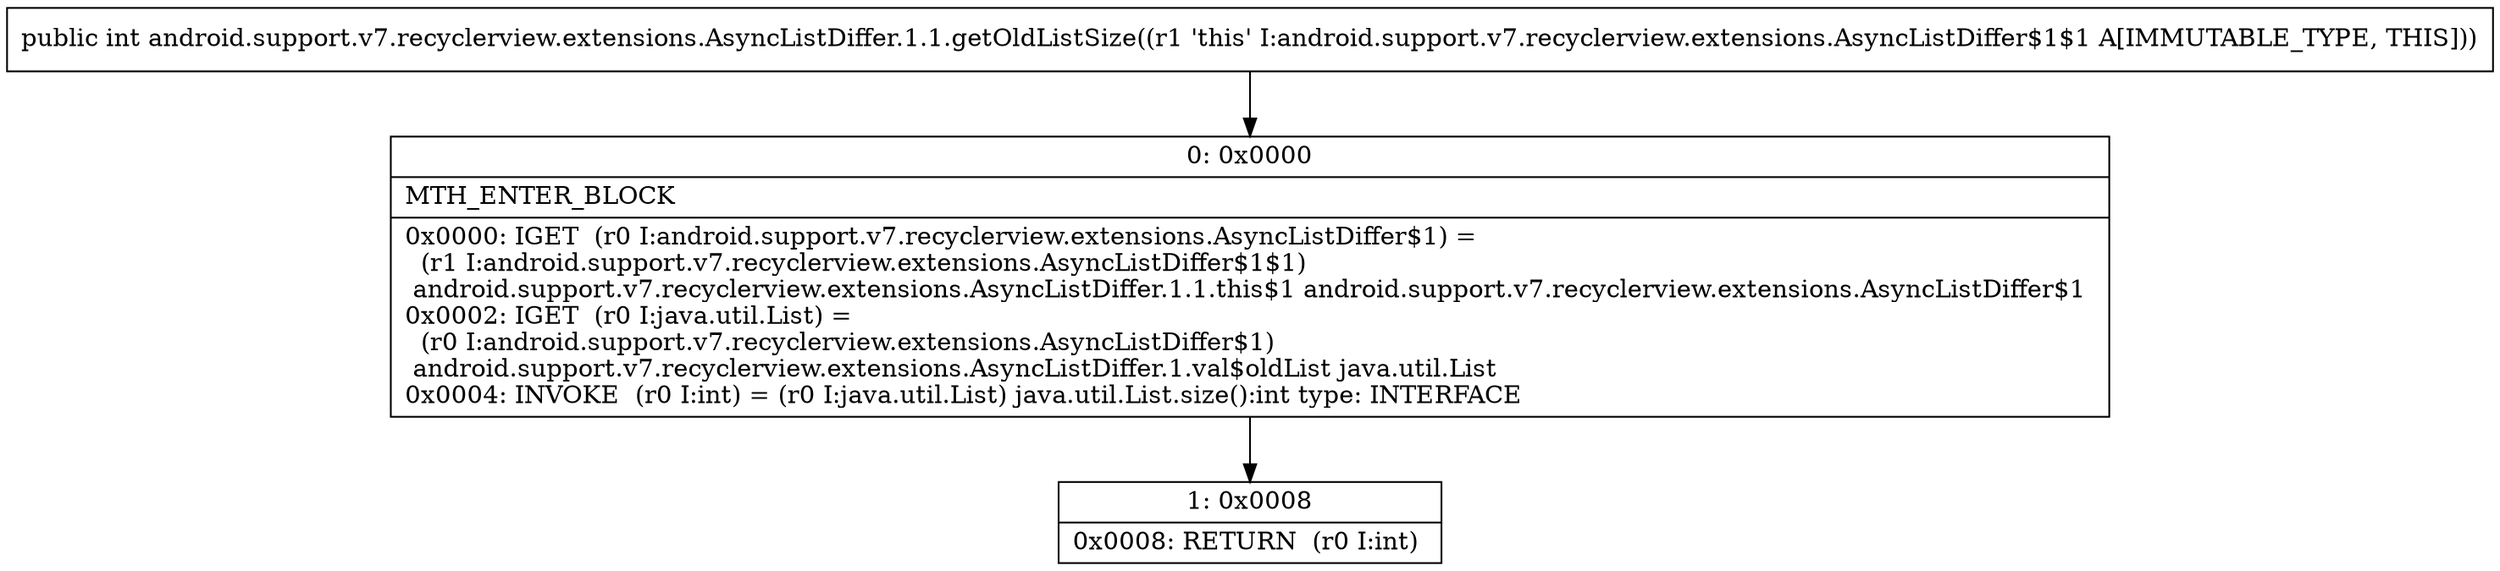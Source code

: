 digraph "CFG forandroid.support.v7.recyclerview.extensions.AsyncListDiffer.1.1.getOldListSize()I" {
Node_0 [shape=record,label="{0\:\ 0x0000|MTH_ENTER_BLOCK\l|0x0000: IGET  (r0 I:android.support.v7.recyclerview.extensions.AsyncListDiffer$1) = \l  (r1 I:android.support.v7.recyclerview.extensions.AsyncListDiffer$1$1)\l android.support.v7.recyclerview.extensions.AsyncListDiffer.1.1.this$1 android.support.v7.recyclerview.extensions.AsyncListDiffer$1 \l0x0002: IGET  (r0 I:java.util.List) = \l  (r0 I:android.support.v7.recyclerview.extensions.AsyncListDiffer$1)\l android.support.v7.recyclerview.extensions.AsyncListDiffer.1.val$oldList java.util.List \l0x0004: INVOKE  (r0 I:int) = (r0 I:java.util.List) java.util.List.size():int type: INTERFACE \l}"];
Node_1 [shape=record,label="{1\:\ 0x0008|0x0008: RETURN  (r0 I:int) \l}"];
MethodNode[shape=record,label="{public int android.support.v7.recyclerview.extensions.AsyncListDiffer.1.1.getOldListSize((r1 'this' I:android.support.v7.recyclerview.extensions.AsyncListDiffer$1$1 A[IMMUTABLE_TYPE, THIS])) }"];
MethodNode -> Node_0;
Node_0 -> Node_1;
}

